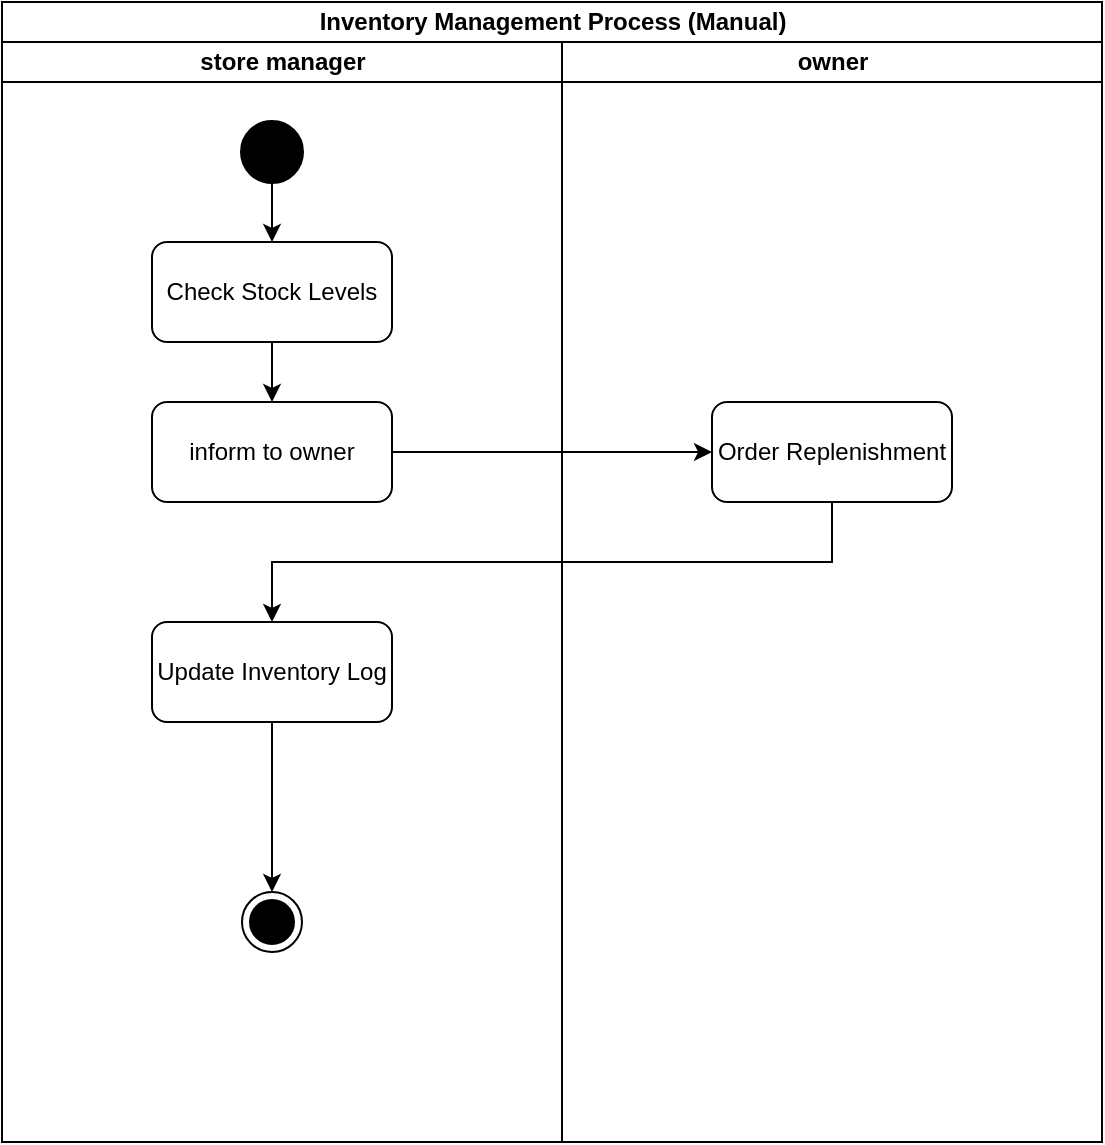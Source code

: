 <mxfile version="24.7.17">
  <diagram name="Page-1" id="CjFUDqb5dU1VbWRJ2KB4">
    <mxGraphModel dx="1036" dy="606" grid="1" gridSize="10" guides="1" tooltips="1" connect="1" arrows="1" fold="1" page="1" pageScale="1" pageWidth="850" pageHeight="1100" math="0" shadow="0">
      <root>
        <mxCell id="0" />
        <mxCell id="1" parent="0" />
        <mxCell id="IEnjSjw9BNWPgdT4AiaC-1" value="Inventory Management Process (Manual)" style="swimlane;childLayout=stackLayout;resizeParent=1;resizeParentMax=0;startSize=20;html=1;" parent="1" vertex="1">
          <mxGeometry x="160.0" y="40" width="550" height="570" as="geometry" />
        </mxCell>
        <mxCell id="IEnjSjw9BNWPgdT4AiaC-2" value="store manager" style="swimlane;startSize=20;html=1;" parent="IEnjSjw9BNWPgdT4AiaC-1" vertex="1">
          <mxGeometry y="20" width="280" height="550" as="geometry" />
        </mxCell>
        <mxCell id="IEnjSjw9BNWPgdT4AiaC-3" value="" style="strokeWidth=2;html=1;shape=mxgraph.flowchart.start_2;whiteSpace=wrap;fillColor=#000000;" parent="IEnjSjw9BNWPgdT4AiaC-2" vertex="1">
          <mxGeometry x="120.0" y="40" width="30" height="30" as="geometry" />
        </mxCell>
        <mxCell id="IEnjSjw9BNWPgdT4AiaC-4" value="Check Stock Levels" style="rounded=1;whiteSpace=wrap;html=1;" parent="IEnjSjw9BNWPgdT4AiaC-2" vertex="1">
          <mxGeometry x="75" y="100" width="120" height="50" as="geometry" />
        </mxCell>
        <mxCell id="IEnjSjw9BNWPgdT4AiaC-5" value="inform to owner" style="rounded=1;whiteSpace=wrap;html=1;" parent="IEnjSjw9BNWPgdT4AiaC-2" vertex="1">
          <mxGeometry x="75" y="180" width="120" height="50" as="geometry" />
        </mxCell>
        <mxCell id="IEnjSjw9BNWPgdT4AiaC-6" value="Update Inventory Log" style="rounded=1;whiteSpace=wrap;html=1;" parent="IEnjSjw9BNWPgdT4AiaC-2" vertex="1">
          <mxGeometry x="75" y="290" width="120" height="50" as="geometry" />
        </mxCell>
        <mxCell id="IEnjSjw9BNWPgdT4AiaC-8" value="" style="endArrow=classic;html=1;rounded=0;exitX=0.5;exitY=1;exitDx=0;exitDy=0;exitPerimeter=0;" parent="IEnjSjw9BNWPgdT4AiaC-2" source="IEnjSjw9BNWPgdT4AiaC-3" target="IEnjSjw9BNWPgdT4AiaC-4" edge="1">
          <mxGeometry width="50" height="50" relative="1" as="geometry">
            <mxPoint x="190.0" y="360" as="sourcePoint" />
            <mxPoint x="240.0" y="310" as="targetPoint" />
          </mxGeometry>
        </mxCell>
        <mxCell id="IEnjSjw9BNWPgdT4AiaC-9" value="" style="endArrow=classic;html=1;rounded=0;exitX=0.5;exitY=1;exitDx=0;exitDy=0;" parent="IEnjSjw9BNWPgdT4AiaC-2" source="IEnjSjw9BNWPgdT4AiaC-4" target="IEnjSjw9BNWPgdT4AiaC-5" edge="1">
          <mxGeometry width="50" height="50" relative="1" as="geometry">
            <mxPoint x="180.0" y="330" as="sourcePoint" />
            <mxPoint x="230.0" y="280" as="targetPoint" />
          </mxGeometry>
        </mxCell>
        <mxCell id="IEnjSjw9BNWPgdT4AiaC-15" value="" style="ellipse;html=1;shape=endState;fillColor=#000000;strokeColor=#000000;" parent="IEnjSjw9BNWPgdT4AiaC-2" vertex="1">
          <mxGeometry x="120" y="425" width="30" height="30" as="geometry" />
        </mxCell>
        <mxCell id="IEnjSjw9BNWPgdT4AiaC-17" value="" style="endArrow=classic;html=1;rounded=0;exitX=0.5;exitY=1;exitDx=0;exitDy=0;entryX=0.5;entryY=0;entryDx=0;entryDy=0;" parent="IEnjSjw9BNWPgdT4AiaC-2" source="IEnjSjw9BNWPgdT4AiaC-6" target="IEnjSjw9BNWPgdT4AiaC-15" edge="1">
          <mxGeometry width="50" height="50" relative="1" as="geometry">
            <mxPoint x="420" y="530" as="sourcePoint" />
            <mxPoint x="300.0" y="470" as="targetPoint" />
          </mxGeometry>
        </mxCell>
        <mxCell id="IEnjSjw9BNWPgdT4AiaC-10" value="owner" style="swimlane;startSize=20;html=1;" parent="IEnjSjw9BNWPgdT4AiaC-1" vertex="1">
          <mxGeometry x="280" y="20" width="270" height="550" as="geometry" />
        </mxCell>
        <mxCell id="IEnjSjw9BNWPgdT4AiaC-11" value="Order Replenishment" style="rounded=1;whiteSpace=wrap;html=1;" parent="IEnjSjw9BNWPgdT4AiaC-10" vertex="1">
          <mxGeometry x="75" y="180" width="120" height="50" as="geometry" />
        </mxCell>
        <mxCell id="IEnjSjw9BNWPgdT4AiaC-18" value="" style="endArrow=classic;html=1;rounded=0;exitX=1;exitY=0.5;exitDx=0;exitDy=0;entryX=0;entryY=0.5;entryDx=0;entryDy=0;" parent="IEnjSjw9BNWPgdT4AiaC-1" source="IEnjSjw9BNWPgdT4AiaC-5" target="IEnjSjw9BNWPgdT4AiaC-11" edge="1">
          <mxGeometry width="50" height="50" relative="1" as="geometry">
            <mxPoint x="180.0" y="350" as="sourcePoint" />
            <mxPoint x="230.0" y="300" as="targetPoint" />
          </mxGeometry>
        </mxCell>
        <mxCell id="IEnjSjw9BNWPgdT4AiaC-19" value="" style="endArrow=classic;html=1;rounded=0;exitX=0.5;exitY=1;exitDx=0;exitDy=0;entryX=0.5;entryY=0;entryDx=0;entryDy=0;" parent="IEnjSjw9BNWPgdT4AiaC-1" source="IEnjSjw9BNWPgdT4AiaC-11" target="IEnjSjw9BNWPgdT4AiaC-6" edge="1">
          <mxGeometry width="50" height="50" relative="1" as="geometry">
            <mxPoint x="180.0" y="350" as="sourcePoint" />
            <mxPoint x="230.0" y="300" as="targetPoint" />
            <Array as="points">
              <mxPoint x="415.0" y="280" />
              <mxPoint x="135.0" y="280" />
            </Array>
          </mxGeometry>
        </mxCell>
      </root>
    </mxGraphModel>
  </diagram>
</mxfile>
